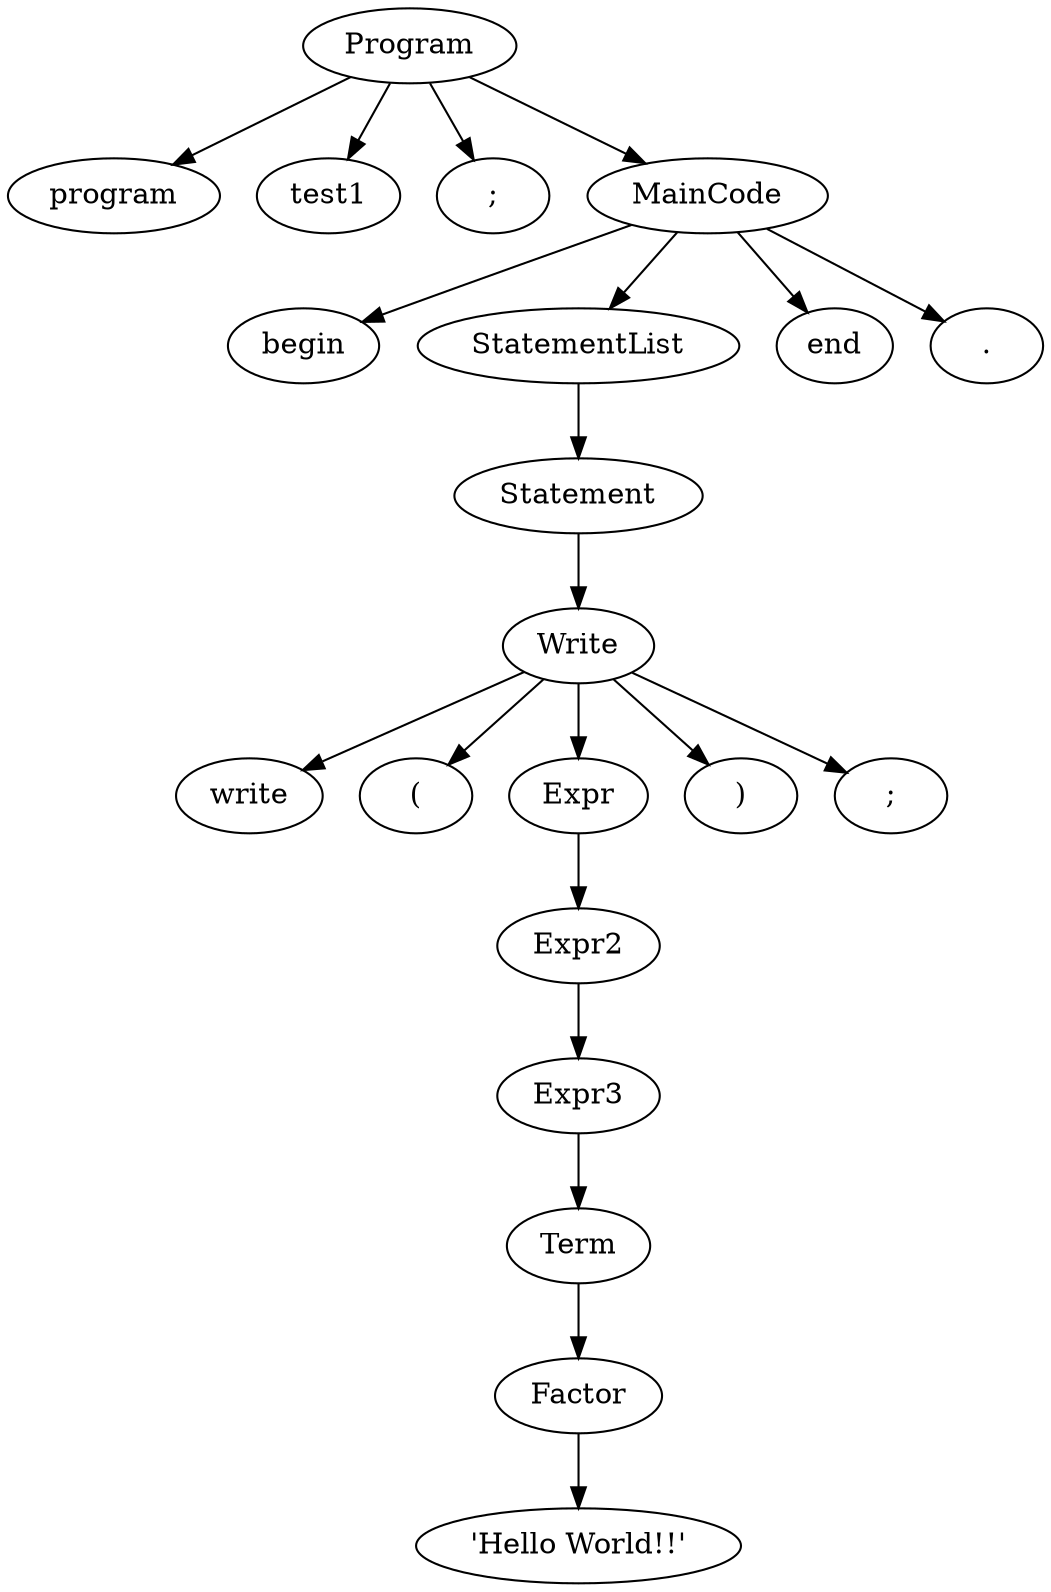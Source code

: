 digraph tree {
    "9ddc0269-f6e4-40b9-a316-a27cba208ec0" [label="Program"];
    "89531ae8-b5da-491a-9055-7aa05660bf4c" [label="program"];
    "867b1d9f-05b7-4fcb-97b9-d5f8e04396dc" [label="test1"];
    "2f3df2b2-23a2-4a2f-9684-34338b22c5cf" [label=";"];
    "89c19728-d94b-4606-8964-2d240f86a53c" [label="MainCode"];
    "9de85171-ad83-4f44-9661-d084ef7ffc65" [label="begin"];
    "4616f47e-8f86-4ad1-b4bc-2357db4c68ba" [label="StatementList"];
    "a65dda6e-f28a-429e-9bf1-70764b7e6498" [label="Statement"];
    "1e01a2b8-e9b0-4cf5-9a3e-16f32f52c850" [label="Write"];
    "62d00012-6460-4fe7-8fd5-7f1a626efeea" [label="write"];
    "10b4b399-fcff-4822-9090-21cb15ef0981" [label="("];
    "d1c1f43b-d3f4-45f3-bf25-ab2dc4c97b25" [label="Expr"];
    "738e598f-bd6c-4999-b950-5af708ca3b7f" [label="Expr2"];
    "b7230390-0032-4da3-baa6-37edd76ac3f6" [label="Expr3"];
    "4d7ef62b-93b4-42fd-abd2-896ecbde509e" [label="Term"];
    "90d62651-c186-4f7d-9d35-126f747c0ad1" [label="Factor"];
    "298d52fe-346a-4775-b726-155b2c1e6fdc" [label="'Hello World!!'"];
    "a80d6804-c98e-445c-9bc4-1987a67f09d5" [label=")"];
    "b2f9aba0-cd87-4afa-a4d0-c3268ef29c98" [label=";"];
    "921e5992-3795-4e3f-b467-2ade9d694cb0" [label="end"];
    "dfbe1d67-17ab-4bf7-8ea2-cf1fe3260b88" [label="."];
    "9ddc0269-f6e4-40b9-a316-a27cba208ec0" -> "89531ae8-b5da-491a-9055-7aa05660bf4c";
    "9ddc0269-f6e4-40b9-a316-a27cba208ec0" -> "867b1d9f-05b7-4fcb-97b9-d5f8e04396dc";
    "9ddc0269-f6e4-40b9-a316-a27cba208ec0" -> "2f3df2b2-23a2-4a2f-9684-34338b22c5cf";
    "9ddc0269-f6e4-40b9-a316-a27cba208ec0" -> "89c19728-d94b-4606-8964-2d240f86a53c";
    "89c19728-d94b-4606-8964-2d240f86a53c" -> "9de85171-ad83-4f44-9661-d084ef7ffc65";
    "89c19728-d94b-4606-8964-2d240f86a53c" -> "4616f47e-8f86-4ad1-b4bc-2357db4c68ba";
    "89c19728-d94b-4606-8964-2d240f86a53c" -> "921e5992-3795-4e3f-b467-2ade9d694cb0";
    "89c19728-d94b-4606-8964-2d240f86a53c" -> "dfbe1d67-17ab-4bf7-8ea2-cf1fe3260b88";
    "4616f47e-8f86-4ad1-b4bc-2357db4c68ba" -> "a65dda6e-f28a-429e-9bf1-70764b7e6498";
    "a65dda6e-f28a-429e-9bf1-70764b7e6498" -> "1e01a2b8-e9b0-4cf5-9a3e-16f32f52c850";
    "1e01a2b8-e9b0-4cf5-9a3e-16f32f52c850" -> "62d00012-6460-4fe7-8fd5-7f1a626efeea";
    "1e01a2b8-e9b0-4cf5-9a3e-16f32f52c850" -> "10b4b399-fcff-4822-9090-21cb15ef0981";
    "1e01a2b8-e9b0-4cf5-9a3e-16f32f52c850" -> "d1c1f43b-d3f4-45f3-bf25-ab2dc4c97b25";
    "1e01a2b8-e9b0-4cf5-9a3e-16f32f52c850" -> "a80d6804-c98e-445c-9bc4-1987a67f09d5";
    "1e01a2b8-e9b0-4cf5-9a3e-16f32f52c850" -> "b2f9aba0-cd87-4afa-a4d0-c3268ef29c98";
    "d1c1f43b-d3f4-45f3-bf25-ab2dc4c97b25" -> "738e598f-bd6c-4999-b950-5af708ca3b7f";
    "738e598f-bd6c-4999-b950-5af708ca3b7f" -> "b7230390-0032-4da3-baa6-37edd76ac3f6";
    "b7230390-0032-4da3-baa6-37edd76ac3f6" -> "4d7ef62b-93b4-42fd-abd2-896ecbde509e";
    "4d7ef62b-93b4-42fd-abd2-896ecbde509e" -> "90d62651-c186-4f7d-9d35-126f747c0ad1";
    "90d62651-c186-4f7d-9d35-126f747c0ad1" -> "298d52fe-346a-4775-b726-155b2c1e6fdc";
}
